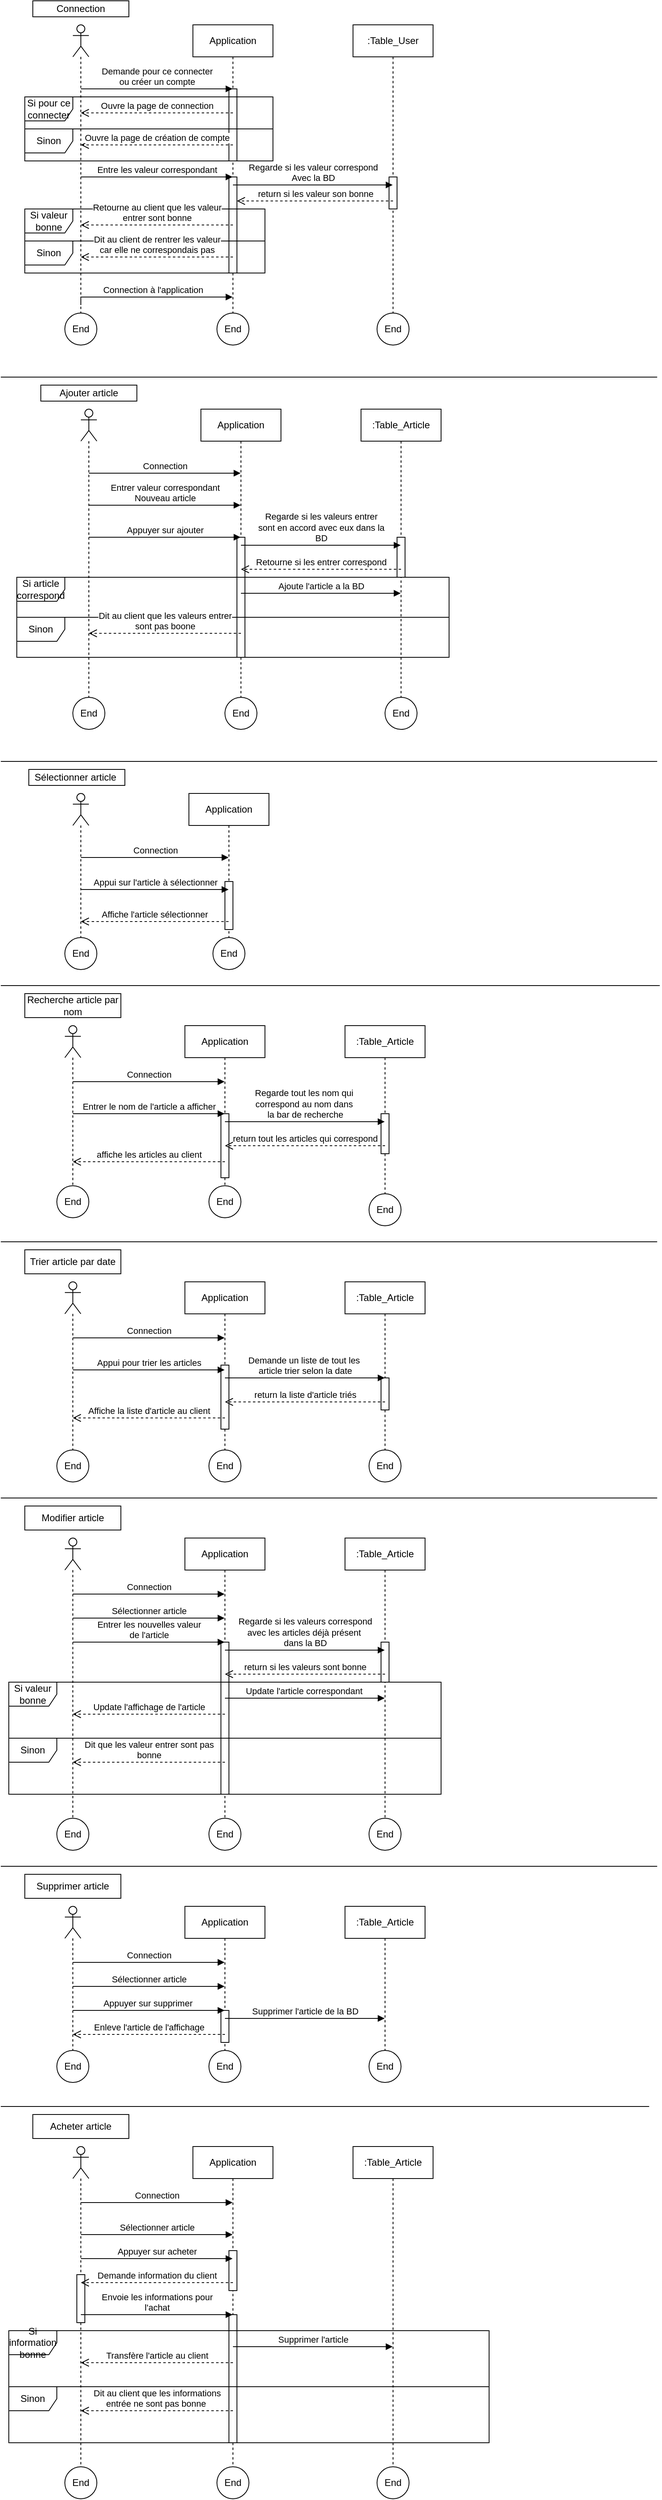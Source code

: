 <mxfile version="21.2.9" type="device">
  <diagram name="Page-1" id="XcJx_lT4fDkd7Cc91rXP">
    <mxGraphModel dx="1010" dy="485" grid="1" gridSize="10" guides="1" tooltips="1" connect="1" arrows="1" fold="1" page="1" pageScale="1" pageWidth="827" pageHeight="1169" math="0" shadow="0">
      <root>
        <mxCell id="0" />
        <mxCell id="1" parent="0" />
        <mxCell id="dhVAYogz4fCFv6d9xKXi-1" value="" style="shape=umlLifeline;perimeter=lifelinePerimeter;whiteSpace=wrap;html=1;container=1;dropTarget=0;collapsible=0;recursiveResize=0;outlineConnect=0;portConstraint=eastwest;newEdgeStyle={&quot;edgeStyle&quot;:&quot;elbowEdgeStyle&quot;,&quot;elbow&quot;:&quot;vertical&quot;,&quot;curved&quot;:0,&quot;rounded&quot;:0};participant=umlActor;" vertex="1" parent="1">
          <mxGeometry x="90" y="40" width="20" height="360" as="geometry" />
        </mxCell>
        <mxCell id="dhVAYogz4fCFv6d9xKXi-8" value="Connection" style="rounded=0;whiteSpace=wrap;html=1;" vertex="1" parent="1">
          <mxGeometry x="40" y="10" width="120" height="20" as="geometry" />
        </mxCell>
        <mxCell id="dhVAYogz4fCFv6d9xKXi-9" value="Application" style="shape=umlLifeline;perimeter=lifelinePerimeter;whiteSpace=wrap;html=1;container=1;dropTarget=0;collapsible=0;recursiveResize=0;outlineConnect=0;portConstraint=eastwest;newEdgeStyle={&quot;edgeStyle&quot;:&quot;elbowEdgeStyle&quot;,&quot;elbow&quot;:&quot;vertical&quot;,&quot;curved&quot;:0,&quot;rounded&quot;:0};" vertex="1" parent="1">
          <mxGeometry x="240" y="40" width="100" height="360" as="geometry" />
        </mxCell>
        <mxCell id="dhVAYogz4fCFv6d9xKXi-14" value="" style="html=1;points=[];perimeter=orthogonalPerimeter;outlineConnect=0;targetShapes=umlLifeline;portConstraint=eastwest;newEdgeStyle={&quot;edgeStyle&quot;:&quot;elbowEdgeStyle&quot;,&quot;elbow&quot;:&quot;vertical&quot;,&quot;curved&quot;:0,&quot;rounded&quot;:0};" vertex="1" parent="dhVAYogz4fCFv6d9xKXi-9">
          <mxGeometry x="45" y="80" width="10" height="90" as="geometry" />
        </mxCell>
        <mxCell id="dhVAYogz4fCFv6d9xKXi-19" value="" style="html=1;points=[];perimeter=orthogonalPerimeter;outlineConnect=0;targetShapes=umlLifeline;portConstraint=eastwest;newEdgeStyle={&quot;edgeStyle&quot;:&quot;elbowEdgeStyle&quot;,&quot;elbow&quot;:&quot;vertical&quot;,&quot;curved&quot;:0,&quot;rounded&quot;:0};" vertex="1" parent="dhVAYogz4fCFv6d9xKXi-9">
          <mxGeometry x="45" y="190" width="10" height="120" as="geometry" />
        </mxCell>
        <mxCell id="dhVAYogz4fCFv6d9xKXi-10" value=":Table_User" style="shape=umlLifeline;perimeter=lifelinePerimeter;whiteSpace=wrap;html=1;container=1;dropTarget=0;collapsible=0;recursiveResize=0;outlineConnect=0;portConstraint=eastwest;newEdgeStyle={&quot;edgeStyle&quot;:&quot;elbowEdgeStyle&quot;,&quot;elbow&quot;:&quot;vertical&quot;,&quot;curved&quot;:0,&quot;rounded&quot;:0};" vertex="1" parent="1">
          <mxGeometry x="440" y="40" width="100" height="360" as="geometry" />
        </mxCell>
        <mxCell id="dhVAYogz4fCFv6d9xKXi-199" value="" style="html=1;points=[];perimeter=orthogonalPerimeter;outlineConnect=0;targetShapes=umlLifeline;portConstraint=eastwest;newEdgeStyle={&quot;edgeStyle&quot;:&quot;elbowEdgeStyle&quot;,&quot;elbow&quot;:&quot;vertical&quot;,&quot;curved&quot;:0,&quot;rounded&quot;:0};" vertex="1" parent="dhVAYogz4fCFv6d9xKXi-10">
          <mxGeometry x="45" y="190" width="10" height="40" as="geometry" />
        </mxCell>
        <mxCell id="dhVAYogz4fCFv6d9xKXi-11" value="Demande pour ce connecter&lt;br&gt;ou créer un compte" style="html=1;verticalAlign=bottom;endArrow=block;edgeStyle=elbowEdgeStyle;elbow=vertical;curved=0;rounded=0;" edge="1" parent="1" target="dhVAYogz4fCFv6d9xKXi-9">
          <mxGeometry width="80" relative="1" as="geometry">
            <mxPoint x="100" y="120" as="sourcePoint" />
            <mxPoint x="180" y="120" as="targetPoint" />
          </mxGeometry>
        </mxCell>
        <mxCell id="dhVAYogz4fCFv6d9xKXi-12" value="Si pour ce connecter" style="shape=umlFrame;whiteSpace=wrap;html=1;pointerEvents=0;" vertex="1" parent="1">
          <mxGeometry x="30" y="130" width="310" height="40" as="geometry" />
        </mxCell>
        <mxCell id="dhVAYogz4fCFv6d9xKXi-13" value="Sinon" style="shape=umlFrame;whiteSpace=wrap;html=1;pointerEvents=0;" vertex="1" parent="1">
          <mxGeometry x="30" y="170" width="310" height="40" as="geometry" />
        </mxCell>
        <mxCell id="dhVAYogz4fCFv6d9xKXi-15" value="Ouvre la page de connection" style="html=1;verticalAlign=bottom;endArrow=open;dashed=1;endSize=8;edgeStyle=elbowEdgeStyle;elbow=vertical;curved=0;rounded=0;" edge="1" parent="1" target="dhVAYogz4fCFv6d9xKXi-1">
          <mxGeometry relative="1" as="geometry">
            <mxPoint x="290" y="150" as="sourcePoint" />
            <mxPoint x="210" y="150" as="targetPoint" />
          </mxGeometry>
        </mxCell>
        <mxCell id="dhVAYogz4fCFv6d9xKXi-16" value="Ouvre la page de création de compte" style="html=1;verticalAlign=bottom;endArrow=open;dashed=1;endSize=8;edgeStyle=elbowEdgeStyle;elbow=vertical;curved=0;rounded=0;" edge="1" parent="1" target="dhVAYogz4fCFv6d9xKXi-1">
          <mxGeometry relative="1" as="geometry">
            <mxPoint x="290" y="190" as="sourcePoint" />
            <mxPoint x="210" y="190" as="targetPoint" />
          </mxGeometry>
        </mxCell>
        <mxCell id="dhVAYogz4fCFv6d9xKXi-17" value="Entre les valeur correspondant" style="html=1;verticalAlign=bottom;endArrow=block;edgeStyle=elbowEdgeStyle;elbow=vertical;curved=0;rounded=0;" edge="1" parent="1" target="dhVAYogz4fCFv6d9xKXi-9">
          <mxGeometry width="80" relative="1" as="geometry">
            <mxPoint x="100" y="230" as="sourcePoint" />
            <mxPoint x="180" y="230" as="targetPoint" />
          </mxGeometry>
        </mxCell>
        <mxCell id="dhVAYogz4fCFv6d9xKXi-20" value="Regarde si les valeur correspond&lt;br&gt;Avec la BD" style="html=1;verticalAlign=bottom;endArrow=block;edgeStyle=elbowEdgeStyle;elbow=vertical;curved=0;rounded=0;" edge="1" parent="1" target="dhVAYogz4fCFv6d9xKXi-10">
          <mxGeometry width="80" relative="1" as="geometry">
            <mxPoint x="290" y="240" as="sourcePoint" />
            <mxPoint x="370" y="240" as="targetPoint" />
          </mxGeometry>
        </mxCell>
        <mxCell id="dhVAYogz4fCFv6d9xKXi-21" value="return si les valeur son bonne" style="html=1;verticalAlign=bottom;endArrow=open;dashed=1;endSize=8;edgeStyle=elbowEdgeStyle;elbow=vertical;curved=0;rounded=0;" edge="1" parent="1" target="dhVAYogz4fCFv6d9xKXi-19">
          <mxGeometry relative="1" as="geometry">
            <mxPoint x="490" y="260" as="sourcePoint" />
            <mxPoint x="410" y="260" as="targetPoint" />
          </mxGeometry>
        </mxCell>
        <mxCell id="dhVAYogz4fCFv6d9xKXi-22" value="Si valeur bonne" style="shape=umlFrame;whiteSpace=wrap;html=1;pointerEvents=0;" vertex="1" parent="1">
          <mxGeometry x="30" y="270" width="300" height="40" as="geometry" />
        </mxCell>
        <mxCell id="dhVAYogz4fCFv6d9xKXi-23" value="Sinon" style="shape=umlFrame;whiteSpace=wrap;html=1;pointerEvents=0;" vertex="1" parent="1">
          <mxGeometry x="30" y="310" width="300" height="40" as="geometry" />
        </mxCell>
        <mxCell id="dhVAYogz4fCFv6d9xKXi-24" value="Retourne au client que les valeur&lt;br&gt;entrer sont bonne" style="html=1;verticalAlign=bottom;endArrow=open;dashed=1;endSize=8;edgeStyle=elbowEdgeStyle;elbow=vertical;curved=0;rounded=0;" edge="1" parent="1" target="dhVAYogz4fCFv6d9xKXi-1">
          <mxGeometry relative="1" as="geometry">
            <mxPoint x="290" y="290" as="sourcePoint" />
            <mxPoint x="210" y="290" as="targetPoint" />
          </mxGeometry>
        </mxCell>
        <mxCell id="dhVAYogz4fCFv6d9xKXi-25" value="Dit au client de rentrer les valeur&lt;br&gt;car elle ne correspondais pas" style="html=1;verticalAlign=bottom;endArrow=open;dashed=1;endSize=8;edgeStyle=elbowEdgeStyle;elbow=vertical;curved=0;rounded=0;" edge="1" parent="1" target="dhVAYogz4fCFv6d9xKXi-1">
          <mxGeometry relative="1" as="geometry">
            <mxPoint x="290" y="330" as="sourcePoint" />
            <mxPoint x="210" y="330" as="targetPoint" />
          </mxGeometry>
        </mxCell>
        <mxCell id="dhVAYogz4fCFv6d9xKXi-26" value="Connection à l&#39;application" style="html=1;verticalAlign=bottom;endArrow=block;edgeStyle=elbowEdgeStyle;elbow=vertical;curved=0;rounded=0;" edge="1" parent="1" target="dhVAYogz4fCFv6d9xKXi-9">
          <mxGeometry width="80" relative="1" as="geometry">
            <mxPoint x="100" y="390" as="sourcePoint" />
            <mxPoint x="180" y="390" as="targetPoint" />
            <Array as="points">
              <mxPoint x="160" y="380" />
            </Array>
          </mxGeometry>
        </mxCell>
        <mxCell id="dhVAYogz4fCFv6d9xKXi-27" value="End" style="ellipse;whiteSpace=wrap;html=1;aspect=fixed;" vertex="1" parent="1">
          <mxGeometry x="80" y="400" width="40" height="40" as="geometry" />
        </mxCell>
        <mxCell id="dhVAYogz4fCFv6d9xKXi-28" value="End" style="ellipse;whiteSpace=wrap;html=1;aspect=fixed;" vertex="1" parent="1">
          <mxGeometry x="270" y="400" width="40" height="40" as="geometry" />
        </mxCell>
        <mxCell id="dhVAYogz4fCFv6d9xKXi-29" value="End" style="ellipse;whiteSpace=wrap;html=1;aspect=fixed;" vertex="1" parent="1">
          <mxGeometry x="470" y="400" width="40" height="40" as="geometry" />
        </mxCell>
        <mxCell id="dhVAYogz4fCFv6d9xKXi-30" value="" style="endArrow=none;html=1;rounded=0;" edge="1" parent="1">
          <mxGeometry width="50" height="50" relative="1" as="geometry">
            <mxPoint y="480" as="sourcePoint" />
            <mxPoint x="820" y="480" as="targetPoint" />
          </mxGeometry>
        </mxCell>
        <mxCell id="dhVAYogz4fCFv6d9xKXi-53" value="" style="shape=umlLifeline;perimeter=lifelinePerimeter;whiteSpace=wrap;html=1;container=1;dropTarget=0;collapsible=0;recursiveResize=0;outlineConnect=0;portConstraint=eastwest;newEdgeStyle={&quot;edgeStyle&quot;:&quot;elbowEdgeStyle&quot;,&quot;elbow&quot;:&quot;vertical&quot;,&quot;curved&quot;:0,&quot;rounded&quot;:0};participant=umlActor;" vertex="1" parent="1">
          <mxGeometry x="100" y="520" width="20" height="360" as="geometry" />
        </mxCell>
        <mxCell id="dhVAYogz4fCFv6d9xKXi-54" value="Ajouter article" style="rounded=0;whiteSpace=wrap;html=1;" vertex="1" parent="1">
          <mxGeometry x="50" y="490" width="120" height="20" as="geometry" />
        </mxCell>
        <mxCell id="dhVAYogz4fCFv6d9xKXi-55" value="Application" style="shape=umlLifeline;perimeter=lifelinePerimeter;whiteSpace=wrap;html=1;container=1;dropTarget=0;collapsible=0;recursiveResize=0;outlineConnect=0;portConstraint=eastwest;newEdgeStyle={&quot;edgeStyle&quot;:&quot;elbowEdgeStyle&quot;,&quot;elbow&quot;:&quot;vertical&quot;,&quot;curved&quot;:0,&quot;rounded&quot;:0};" vertex="1" parent="1">
          <mxGeometry x="250" y="520" width="100" height="360" as="geometry" />
        </mxCell>
        <mxCell id="dhVAYogz4fCFv6d9xKXi-79" value="" style="html=1;points=[];perimeter=orthogonalPerimeter;outlineConnect=0;targetShapes=umlLifeline;portConstraint=eastwest;newEdgeStyle={&quot;edgeStyle&quot;:&quot;elbowEdgeStyle&quot;,&quot;elbow&quot;:&quot;vertical&quot;,&quot;curved&quot;:0,&quot;rounded&quot;:0};" vertex="1" parent="dhVAYogz4fCFv6d9xKXi-55">
          <mxGeometry x="45" y="160" width="10" height="150" as="geometry" />
        </mxCell>
        <mxCell id="dhVAYogz4fCFv6d9xKXi-58" value=":Table_Article" style="shape=umlLifeline;perimeter=lifelinePerimeter;whiteSpace=wrap;html=1;container=1;dropTarget=0;collapsible=0;recursiveResize=0;outlineConnect=0;portConstraint=eastwest;newEdgeStyle={&quot;edgeStyle&quot;:&quot;elbowEdgeStyle&quot;,&quot;elbow&quot;:&quot;vertical&quot;,&quot;curved&quot;:0,&quot;rounded&quot;:0};" vertex="1" parent="1">
          <mxGeometry x="450" y="520" width="100" height="360" as="geometry" />
        </mxCell>
        <mxCell id="dhVAYogz4fCFv6d9xKXi-198" value="" style="html=1;points=[];perimeter=orthogonalPerimeter;outlineConnect=0;targetShapes=umlLifeline;portConstraint=eastwest;newEdgeStyle={&quot;edgeStyle&quot;:&quot;elbowEdgeStyle&quot;,&quot;elbow&quot;:&quot;vertical&quot;,&quot;curved&quot;:0,&quot;rounded&quot;:0};" vertex="1" parent="dhVAYogz4fCFv6d9xKXi-58">
          <mxGeometry x="45" y="160" width="10" height="50" as="geometry" />
        </mxCell>
        <mxCell id="dhVAYogz4fCFv6d9xKXi-72" value="End" style="ellipse;whiteSpace=wrap;html=1;aspect=fixed;" vertex="1" parent="1">
          <mxGeometry x="90" y="880" width="40" height="40" as="geometry" />
        </mxCell>
        <mxCell id="dhVAYogz4fCFv6d9xKXi-73" value="End" style="ellipse;whiteSpace=wrap;html=1;aspect=fixed;" vertex="1" parent="1">
          <mxGeometry x="280" y="880" width="40" height="40" as="geometry" />
        </mxCell>
        <mxCell id="dhVAYogz4fCFv6d9xKXi-74" value="End" style="ellipse;whiteSpace=wrap;html=1;aspect=fixed;" vertex="1" parent="1">
          <mxGeometry x="480" y="880" width="40" height="40" as="geometry" />
        </mxCell>
        <mxCell id="dhVAYogz4fCFv6d9xKXi-76" value="Connection" style="html=1;verticalAlign=bottom;endArrow=block;edgeStyle=elbowEdgeStyle;elbow=vertical;curved=0;rounded=0;" edge="1" parent="1" target="dhVAYogz4fCFv6d9xKXi-55">
          <mxGeometry width="80" relative="1" as="geometry">
            <mxPoint x="110" y="600" as="sourcePoint" />
            <mxPoint x="190" y="600" as="targetPoint" />
          </mxGeometry>
        </mxCell>
        <mxCell id="dhVAYogz4fCFv6d9xKXi-77" value="Entrer valeur correspondant&lt;br&gt;Nouveau article" style="html=1;verticalAlign=bottom;endArrow=block;edgeStyle=elbowEdgeStyle;elbow=vertical;curved=0;rounded=0;" edge="1" parent="1" target="dhVAYogz4fCFv6d9xKXi-55">
          <mxGeometry width="80" relative="1" as="geometry">
            <mxPoint x="110" y="640" as="sourcePoint" />
            <mxPoint x="190" y="640" as="targetPoint" />
          </mxGeometry>
        </mxCell>
        <mxCell id="dhVAYogz4fCFv6d9xKXi-78" value="Appuyer sur ajouter" style="html=1;verticalAlign=bottom;endArrow=block;edgeStyle=elbowEdgeStyle;elbow=vertical;curved=0;rounded=0;" edge="1" parent="1" target="dhVAYogz4fCFv6d9xKXi-55">
          <mxGeometry width="80" relative="1" as="geometry">
            <mxPoint x="110" y="680" as="sourcePoint" />
            <mxPoint x="190" y="680" as="targetPoint" />
          </mxGeometry>
        </mxCell>
        <mxCell id="dhVAYogz4fCFv6d9xKXi-80" value="Regarde si les valeurs entrer&lt;br&gt;sont en accord avec eux dans la&lt;br&gt;BD" style="html=1;verticalAlign=bottom;endArrow=block;edgeStyle=elbowEdgeStyle;elbow=vertical;curved=0;rounded=0;" edge="1" parent="1" target="dhVAYogz4fCFv6d9xKXi-58">
          <mxGeometry width="80" relative="1" as="geometry">
            <mxPoint x="300" y="690" as="sourcePoint" />
            <mxPoint x="380" y="690" as="targetPoint" />
          </mxGeometry>
        </mxCell>
        <mxCell id="dhVAYogz4fCFv6d9xKXi-82" value="Retourne si les entrer correspond" style="html=1;verticalAlign=bottom;endArrow=open;dashed=1;endSize=8;edgeStyle=elbowEdgeStyle;elbow=vertical;curved=0;rounded=0;" edge="1" parent="1" target="dhVAYogz4fCFv6d9xKXi-55">
          <mxGeometry relative="1" as="geometry">
            <mxPoint x="500" y="720" as="sourcePoint" />
            <mxPoint x="420" y="720" as="targetPoint" />
          </mxGeometry>
        </mxCell>
        <mxCell id="dhVAYogz4fCFv6d9xKXi-83" value="Si article correspond" style="shape=umlFrame;whiteSpace=wrap;html=1;pointerEvents=0;" vertex="1" parent="1">
          <mxGeometry x="20" y="730" width="540" height="50" as="geometry" />
        </mxCell>
        <mxCell id="dhVAYogz4fCFv6d9xKXi-84" value="Sinon" style="shape=umlFrame;whiteSpace=wrap;html=1;pointerEvents=0;" vertex="1" parent="1">
          <mxGeometry x="20" y="780" width="540" height="50" as="geometry" />
        </mxCell>
        <mxCell id="dhVAYogz4fCFv6d9xKXi-85" value="Ajoute l&#39;article a la BD" style="html=1;verticalAlign=bottom;endArrow=block;edgeStyle=elbowEdgeStyle;elbow=vertical;curved=0;rounded=0;" edge="1" parent="1" target="dhVAYogz4fCFv6d9xKXi-58">
          <mxGeometry width="80" relative="1" as="geometry">
            <mxPoint x="300" y="750" as="sourcePoint" />
            <mxPoint x="380" y="750" as="targetPoint" />
          </mxGeometry>
        </mxCell>
        <mxCell id="dhVAYogz4fCFv6d9xKXi-88" value="Dit au client que les valeurs entrer&lt;br&gt;sont pas boone" style="html=1;verticalAlign=bottom;endArrow=open;dashed=1;endSize=8;edgeStyle=elbowEdgeStyle;elbow=vertical;curved=0;rounded=0;" edge="1" parent="1" target="dhVAYogz4fCFv6d9xKXi-53">
          <mxGeometry relative="1" as="geometry">
            <mxPoint x="300" y="800" as="sourcePoint" />
            <mxPoint x="220" y="800" as="targetPoint" />
          </mxGeometry>
        </mxCell>
        <mxCell id="dhVAYogz4fCFv6d9xKXi-89" value="" style="endArrow=none;html=1;rounded=0;" edge="1" parent="1">
          <mxGeometry width="50" height="50" relative="1" as="geometry">
            <mxPoint y="960" as="sourcePoint" />
            <mxPoint x="820" y="960" as="targetPoint" />
          </mxGeometry>
        </mxCell>
        <mxCell id="dhVAYogz4fCFv6d9xKXi-90" value="" style="shape=umlLifeline;perimeter=lifelinePerimeter;whiteSpace=wrap;html=1;container=1;dropTarget=0;collapsible=0;recursiveResize=0;outlineConnect=0;portConstraint=eastwest;newEdgeStyle={&quot;edgeStyle&quot;:&quot;elbowEdgeStyle&quot;,&quot;elbow&quot;:&quot;vertical&quot;,&quot;curved&quot;:0,&quot;rounded&quot;:0};participant=umlActor;" vertex="1" parent="1">
          <mxGeometry x="90" y="1000" width="20" height="190" as="geometry" />
        </mxCell>
        <mxCell id="dhVAYogz4fCFv6d9xKXi-91" value="Sélectionner article&amp;nbsp;" style="rounded=0;whiteSpace=wrap;html=1;" vertex="1" parent="1">
          <mxGeometry x="35" y="970" width="120" height="20" as="geometry" />
        </mxCell>
        <mxCell id="dhVAYogz4fCFv6d9xKXi-92" value="Application" style="shape=umlLifeline;perimeter=lifelinePerimeter;whiteSpace=wrap;html=1;container=1;dropTarget=0;collapsible=0;recursiveResize=0;outlineConnect=0;portConstraint=eastwest;newEdgeStyle={&quot;edgeStyle&quot;:&quot;elbowEdgeStyle&quot;,&quot;elbow&quot;:&quot;vertical&quot;,&quot;curved&quot;:0,&quot;rounded&quot;:0};" vertex="1" parent="1">
          <mxGeometry x="235" y="1000" width="100" height="200" as="geometry" />
        </mxCell>
        <mxCell id="dhVAYogz4fCFv6d9xKXi-200" value="" style="html=1;points=[];perimeter=orthogonalPerimeter;outlineConnect=0;targetShapes=umlLifeline;portConstraint=eastwest;newEdgeStyle={&quot;edgeStyle&quot;:&quot;elbowEdgeStyle&quot;,&quot;elbow&quot;:&quot;vertical&quot;,&quot;curved&quot;:0,&quot;rounded&quot;:0};" vertex="1" parent="dhVAYogz4fCFv6d9xKXi-92">
          <mxGeometry x="45" y="110" width="10" height="60" as="geometry" />
        </mxCell>
        <mxCell id="dhVAYogz4fCFv6d9xKXi-95" value="End" style="ellipse;whiteSpace=wrap;html=1;aspect=fixed;" vertex="1" parent="1">
          <mxGeometry x="80" y="1180" width="40" height="40" as="geometry" />
        </mxCell>
        <mxCell id="dhVAYogz4fCFv6d9xKXi-96" value="End" style="ellipse;whiteSpace=wrap;html=1;aspect=fixed;" vertex="1" parent="1">
          <mxGeometry x="265" y="1180" width="40" height="40" as="geometry" />
        </mxCell>
        <mxCell id="dhVAYogz4fCFv6d9xKXi-108" value="Connection" style="html=1;verticalAlign=bottom;endArrow=block;edgeStyle=elbowEdgeStyle;elbow=vertical;curved=0;rounded=0;" edge="1" parent="1" target="dhVAYogz4fCFv6d9xKXi-92">
          <mxGeometry width="80" relative="1" as="geometry">
            <mxPoint x="100" y="1080" as="sourcePoint" />
            <mxPoint x="180" y="1080" as="targetPoint" />
          </mxGeometry>
        </mxCell>
        <mxCell id="dhVAYogz4fCFv6d9xKXi-109" value="Appui sur l&#39;article à sélectionner" style="html=1;verticalAlign=bottom;endArrow=block;edgeStyle=elbowEdgeStyle;elbow=vertical;curved=0;rounded=0;" edge="1" parent="1" target="dhVAYogz4fCFv6d9xKXi-92">
          <mxGeometry width="80" relative="1" as="geometry">
            <mxPoint x="100" y="1120" as="sourcePoint" />
            <mxPoint x="180" y="1120" as="targetPoint" />
          </mxGeometry>
        </mxCell>
        <mxCell id="dhVAYogz4fCFv6d9xKXi-110" value="Affiche l&#39;article sélectionner" style="html=1;verticalAlign=bottom;endArrow=open;dashed=1;endSize=8;edgeStyle=elbowEdgeStyle;elbow=vertical;curved=0;rounded=0;" edge="1" parent="1" source="dhVAYogz4fCFv6d9xKXi-92" target="dhVAYogz4fCFv6d9xKXi-90">
          <mxGeometry relative="1" as="geometry">
            <mxPoint x="280" y="1160" as="sourcePoint" />
            <mxPoint x="200" y="1160" as="targetPoint" />
            <Array as="points">
              <mxPoint x="200" y="1160" />
            </Array>
          </mxGeometry>
        </mxCell>
        <mxCell id="dhVAYogz4fCFv6d9xKXi-111" value="" style="endArrow=none;html=1;rounded=0;" edge="1" parent="1">
          <mxGeometry width="50" height="50" relative="1" as="geometry">
            <mxPoint y="1240" as="sourcePoint" />
            <mxPoint x="823.2" y="1240" as="targetPoint" />
          </mxGeometry>
        </mxCell>
        <mxCell id="dhVAYogz4fCFv6d9xKXi-129" value="" style="shape=umlLifeline;perimeter=lifelinePerimeter;whiteSpace=wrap;html=1;container=1;dropTarget=0;collapsible=0;recursiveResize=0;outlineConnect=0;portConstraint=eastwest;newEdgeStyle={&quot;edgeStyle&quot;:&quot;elbowEdgeStyle&quot;,&quot;elbow&quot;:&quot;vertical&quot;,&quot;curved&quot;:0,&quot;rounded&quot;:0};participant=umlActor;" vertex="1" parent="1">
          <mxGeometry x="80" y="1290" width="20" height="200" as="geometry" />
        </mxCell>
        <mxCell id="dhVAYogz4fCFv6d9xKXi-130" value="Recherche article par nom" style="rounded=0;whiteSpace=wrap;html=1;" vertex="1" parent="1">
          <mxGeometry x="30" y="1250" width="120" height="30" as="geometry" />
        </mxCell>
        <mxCell id="dhVAYogz4fCFv6d9xKXi-131" value="Application" style="shape=umlLifeline;perimeter=lifelinePerimeter;whiteSpace=wrap;html=1;container=1;dropTarget=0;collapsible=0;recursiveResize=0;outlineConnect=0;portConstraint=eastwest;newEdgeStyle={&quot;edgeStyle&quot;:&quot;elbowEdgeStyle&quot;,&quot;elbow&quot;:&quot;vertical&quot;,&quot;curved&quot;:0,&quot;rounded&quot;:0};" vertex="1" parent="1">
          <mxGeometry x="230" y="1290" width="100" height="210" as="geometry" />
        </mxCell>
        <mxCell id="dhVAYogz4fCFv6d9xKXi-148" value="" style="html=1;points=[];perimeter=orthogonalPerimeter;outlineConnect=0;targetShapes=umlLifeline;portConstraint=eastwest;newEdgeStyle={&quot;edgeStyle&quot;:&quot;elbowEdgeStyle&quot;,&quot;elbow&quot;:&quot;vertical&quot;,&quot;curved&quot;:0,&quot;rounded&quot;:0};" vertex="1" parent="dhVAYogz4fCFv6d9xKXi-131">
          <mxGeometry x="45" y="110" width="10" height="80" as="geometry" />
        </mxCell>
        <mxCell id="dhVAYogz4fCFv6d9xKXi-133" value=":Table_Article" style="shape=umlLifeline;perimeter=lifelinePerimeter;whiteSpace=wrap;html=1;container=1;dropTarget=0;collapsible=0;recursiveResize=0;outlineConnect=0;portConstraint=eastwest;newEdgeStyle={&quot;edgeStyle&quot;:&quot;elbowEdgeStyle&quot;,&quot;elbow&quot;:&quot;vertical&quot;,&quot;curved&quot;:0,&quot;rounded&quot;:0};" vertex="1" parent="1">
          <mxGeometry x="430" y="1290" width="100" height="210" as="geometry" />
        </mxCell>
        <mxCell id="dhVAYogz4fCFv6d9xKXi-197" value="" style="html=1;points=[];perimeter=orthogonalPerimeter;outlineConnect=0;targetShapes=umlLifeline;portConstraint=eastwest;newEdgeStyle={&quot;edgeStyle&quot;:&quot;elbowEdgeStyle&quot;,&quot;elbow&quot;:&quot;vertical&quot;,&quot;curved&quot;:0,&quot;rounded&quot;:0};" vertex="1" parent="dhVAYogz4fCFv6d9xKXi-133">
          <mxGeometry x="45" y="110" width="10" height="50" as="geometry" />
        </mxCell>
        <mxCell id="dhVAYogz4fCFv6d9xKXi-134" value="End" style="ellipse;whiteSpace=wrap;html=1;aspect=fixed;" vertex="1" parent="1">
          <mxGeometry x="70" y="1490" width="40" height="40" as="geometry" />
        </mxCell>
        <mxCell id="dhVAYogz4fCFv6d9xKXi-135" value="End" style="ellipse;whiteSpace=wrap;html=1;aspect=fixed;" vertex="1" parent="1">
          <mxGeometry x="260" y="1490" width="40" height="40" as="geometry" />
        </mxCell>
        <mxCell id="dhVAYogz4fCFv6d9xKXi-136" value="End" style="ellipse;whiteSpace=wrap;html=1;aspect=fixed;" vertex="1" parent="1">
          <mxGeometry x="460" y="1500" width="40" height="40" as="geometry" />
        </mxCell>
        <mxCell id="dhVAYogz4fCFv6d9xKXi-146" value="Connection" style="html=1;verticalAlign=bottom;endArrow=block;edgeStyle=elbowEdgeStyle;elbow=vertical;curved=0;rounded=0;" edge="1" parent="1" target="dhVAYogz4fCFv6d9xKXi-131">
          <mxGeometry width="80" relative="1" as="geometry">
            <mxPoint x="90" y="1360" as="sourcePoint" />
            <mxPoint x="170" y="1360" as="targetPoint" />
          </mxGeometry>
        </mxCell>
        <mxCell id="dhVAYogz4fCFv6d9xKXi-147" value="Entrer le nom de l&#39;article a afficher" style="html=1;verticalAlign=bottom;endArrow=block;edgeStyle=elbowEdgeStyle;elbow=vertical;curved=0;rounded=0;" edge="1" parent="1" target="dhVAYogz4fCFv6d9xKXi-131">
          <mxGeometry x="-0.001" width="80" relative="1" as="geometry">
            <mxPoint x="90" y="1400" as="sourcePoint" />
            <mxPoint x="170" y="1400" as="targetPoint" />
            <mxPoint as="offset" />
          </mxGeometry>
        </mxCell>
        <mxCell id="dhVAYogz4fCFv6d9xKXi-149" value="Regarde tout les nom qui&amp;nbsp;&lt;br&gt;correspond au nom dans&amp;nbsp;&lt;br&gt;la bar de recherche" style="html=1;verticalAlign=bottom;endArrow=block;edgeStyle=elbowEdgeStyle;elbow=vertical;curved=0;rounded=0;" edge="1" parent="1" target="dhVAYogz4fCFv6d9xKXi-133">
          <mxGeometry width="80" relative="1" as="geometry">
            <mxPoint x="280" y="1410" as="sourcePoint" />
            <mxPoint x="360" y="1410" as="targetPoint" />
          </mxGeometry>
        </mxCell>
        <mxCell id="dhVAYogz4fCFv6d9xKXi-150" value="return tout les articles qui correspond" style="html=1;verticalAlign=bottom;endArrow=open;dashed=1;endSize=8;edgeStyle=elbowEdgeStyle;elbow=vertical;curved=0;rounded=0;" edge="1" parent="1" target="dhVAYogz4fCFv6d9xKXi-131">
          <mxGeometry relative="1" as="geometry">
            <mxPoint x="480" y="1440" as="sourcePoint" />
            <mxPoint x="400" y="1440" as="targetPoint" />
          </mxGeometry>
        </mxCell>
        <mxCell id="dhVAYogz4fCFv6d9xKXi-151" value="affiche les articles au client" style="html=1;verticalAlign=bottom;endArrow=open;dashed=1;endSize=8;edgeStyle=elbowEdgeStyle;elbow=vertical;curved=0;rounded=0;" edge="1" parent="1" target="dhVAYogz4fCFv6d9xKXi-129">
          <mxGeometry relative="1" as="geometry">
            <mxPoint x="280" y="1460" as="sourcePoint" />
            <mxPoint x="200" y="1460" as="targetPoint" />
          </mxGeometry>
        </mxCell>
        <mxCell id="dhVAYogz4fCFv6d9xKXi-152" value="" style="endArrow=none;html=1;rounded=0;" edge="1" parent="1">
          <mxGeometry width="50" height="50" relative="1" as="geometry">
            <mxPoint y="1560" as="sourcePoint" />
            <mxPoint x="820" y="1560" as="targetPoint" />
          </mxGeometry>
        </mxCell>
        <mxCell id="dhVAYogz4fCFv6d9xKXi-153" value="" style="shape=umlLifeline;perimeter=lifelinePerimeter;whiteSpace=wrap;html=1;container=1;dropTarget=0;collapsible=0;recursiveResize=0;outlineConnect=0;portConstraint=eastwest;newEdgeStyle={&quot;edgeStyle&quot;:&quot;elbowEdgeStyle&quot;,&quot;elbow&quot;:&quot;vertical&quot;,&quot;curved&quot;:0,&quot;rounded&quot;:0};participant=umlActor;" vertex="1" parent="1">
          <mxGeometry x="80" y="1610" width="20" height="210" as="geometry" />
        </mxCell>
        <mxCell id="dhVAYogz4fCFv6d9xKXi-154" value="Trier article par date" style="rounded=0;whiteSpace=wrap;html=1;" vertex="1" parent="1">
          <mxGeometry x="30" y="1570" width="120" height="30" as="geometry" />
        </mxCell>
        <mxCell id="dhVAYogz4fCFv6d9xKXi-155" value="Application" style="shape=umlLifeline;perimeter=lifelinePerimeter;whiteSpace=wrap;html=1;container=1;dropTarget=0;collapsible=0;recursiveResize=0;outlineConnect=0;portConstraint=eastwest;newEdgeStyle={&quot;edgeStyle&quot;:&quot;elbowEdgeStyle&quot;,&quot;elbow&quot;:&quot;vertical&quot;,&quot;curved&quot;:0,&quot;rounded&quot;:0};" vertex="1" parent="1">
          <mxGeometry x="230" y="1610" width="100" height="210" as="geometry" />
        </mxCell>
        <mxCell id="dhVAYogz4fCFv6d9xKXi-169" value="" style="html=1;points=[];perimeter=orthogonalPerimeter;outlineConnect=0;targetShapes=umlLifeline;portConstraint=eastwest;newEdgeStyle={&quot;edgeStyle&quot;:&quot;elbowEdgeStyle&quot;,&quot;elbow&quot;:&quot;vertical&quot;,&quot;curved&quot;:0,&quot;rounded&quot;:0};" vertex="1" parent="dhVAYogz4fCFv6d9xKXi-155">
          <mxGeometry x="45" y="104" width="10" height="80" as="geometry" />
        </mxCell>
        <mxCell id="dhVAYogz4fCFv6d9xKXi-157" value=":Table_Article" style="shape=umlLifeline;perimeter=lifelinePerimeter;whiteSpace=wrap;html=1;container=1;dropTarget=0;collapsible=0;recursiveResize=0;outlineConnect=0;portConstraint=eastwest;newEdgeStyle={&quot;edgeStyle&quot;:&quot;elbowEdgeStyle&quot;,&quot;elbow&quot;:&quot;vertical&quot;,&quot;curved&quot;:0,&quot;rounded&quot;:0};" vertex="1" parent="1">
          <mxGeometry x="430" y="1610" width="100" height="210" as="geometry" />
        </mxCell>
        <mxCell id="dhVAYogz4fCFv6d9xKXi-196" value="" style="html=1;points=[];perimeter=orthogonalPerimeter;outlineConnect=0;targetShapes=umlLifeline;portConstraint=eastwest;newEdgeStyle={&quot;edgeStyle&quot;:&quot;elbowEdgeStyle&quot;,&quot;elbow&quot;:&quot;vertical&quot;,&quot;curved&quot;:0,&quot;rounded&quot;:0};" vertex="1" parent="dhVAYogz4fCFv6d9xKXi-157">
          <mxGeometry x="45" y="120" width="10" height="40" as="geometry" />
        </mxCell>
        <mxCell id="dhVAYogz4fCFv6d9xKXi-158" value="End" style="ellipse;whiteSpace=wrap;html=1;aspect=fixed;" vertex="1" parent="1">
          <mxGeometry x="70" y="1820" width="40" height="40" as="geometry" />
        </mxCell>
        <mxCell id="dhVAYogz4fCFv6d9xKXi-159" value="End" style="ellipse;whiteSpace=wrap;html=1;aspect=fixed;" vertex="1" parent="1">
          <mxGeometry x="260" y="1820" width="40" height="40" as="geometry" />
        </mxCell>
        <mxCell id="dhVAYogz4fCFv6d9xKXi-160" value="End" style="ellipse;whiteSpace=wrap;html=1;aspect=fixed;" vertex="1" parent="1">
          <mxGeometry x="460" y="1820" width="40" height="40" as="geometry" />
        </mxCell>
        <mxCell id="dhVAYogz4fCFv6d9xKXi-167" value="Connection" style="html=1;verticalAlign=bottom;endArrow=block;edgeStyle=elbowEdgeStyle;elbow=vertical;curved=0;rounded=0;" edge="1" parent="1" target="dhVAYogz4fCFv6d9xKXi-155">
          <mxGeometry width="80" relative="1" as="geometry">
            <mxPoint x="90" y="1680" as="sourcePoint" />
            <mxPoint x="170" y="1680" as="targetPoint" />
          </mxGeometry>
        </mxCell>
        <mxCell id="dhVAYogz4fCFv6d9xKXi-168" value="Appui pour trier les articles" style="html=1;verticalAlign=bottom;endArrow=block;edgeStyle=elbowEdgeStyle;elbow=vertical;curved=0;rounded=0;" edge="1" parent="1" target="dhVAYogz4fCFv6d9xKXi-155">
          <mxGeometry width="80" relative="1" as="geometry">
            <mxPoint x="90" y="1720" as="sourcePoint" />
            <mxPoint x="170" y="1720" as="targetPoint" />
          </mxGeometry>
        </mxCell>
        <mxCell id="dhVAYogz4fCFv6d9xKXi-170" value="Demande un liste de tout les&amp;nbsp;&lt;br&gt;article trier selon la date" style="html=1;verticalAlign=bottom;endArrow=block;edgeStyle=elbowEdgeStyle;elbow=vertical;curved=0;rounded=0;" edge="1" parent="1" target="dhVAYogz4fCFv6d9xKXi-157">
          <mxGeometry width="80" relative="1" as="geometry">
            <mxPoint x="280" y="1730" as="sourcePoint" />
            <mxPoint x="360" y="1730" as="targetPoint" />
          </mxGeometry>
        </mxCell>
        <mxCell id="dhVAYogz4fCFv6d9xKXi-171" value="return la liste d&#39;article triés" style="html=1;verticalAlign=bottom;endArrow=open;dashed=1;endSize=8;edgeStyle=elbowEdgeStyle;elbow=vertical;curved=0;rounded=0;" edge="1" parent="1" target="dhVAYogz4fCFv6d9xKXi-155">
          <mxGeometry relative="1" as="geometry">
            <mxPoint x="480" y="1760" as="sourcePoint" />
            <mxPoint x="400" y="1760" as="targetPoint" />
          </mxGeometry>
        </mxCell>
        <mxCell id="dhVAYogz4fCFv6d9xKXi-172" value="Affiche la liste d&#39;article au client" style="html=1;verticalAlign=bottom;endArrow=open;dashed=1;endSize=8;edgeStyle=elbowEdgeStyle;elbow=vertical;curved=0;rounded=0;" edge="1" parent="1" target="dhVAYogz4fCFv6d9xKXi-153">
          <mxGeometry relative="1" as="geometry">
            <mxPoint x="280" y="1780" as="sourcePoint" />
            <mxPoint x="200" y="1780" as="targetPoint" />
          </mxGeometry>
        </mxCell>
        <mxCell id="dhVAYogz4fCFv6d9xKXi-173" value="" style="endArrow=none;html=1;rounded=0;" edge="1" parent="1">
          <mxGeometry width="50" height="50" relative="1" as="geometry">
            <mxPoint y="1880" as="sourcePoint" />
            <mxPoint x="820" y="1880" as="targetPoint" />
          </mxGeometry>
        </mxCell>
        <mxCell id="dhVAYogz4fCFv6d9xKXi-175" value="" style="shape=umlLifeline;perimeter=lifelinePerimeter;whiteSpace=wrap;html=1;container=1;dropTarget=0;collapsible=0;recursiveResize=0;outlineConnect=0;portConstraint=eastwest;newEdgeStyle={&quot;edgeStyle&quot;:&quot;elbowEdgeStyle&quot;,&quot;elbow&quot;:&quot;vertical&quot;,&quot;curved&quot;:0,&quot;rounded&quot;:0};participant=umlActor;" vertex="1" parent="1">
          <mxGeometry x="80" y="1930" width="20" height="350" as="geometry" />
        </mxCell>
        <mxCell id="dhVAYogz4fCFv6d9xKXi-176" value="Modifier article" style="rounded=0;whiteSpace=wrap;html=1;" vertex="1" parent="1">
          <mxGeometry x="30" y="1890" width="120" height="30" as="geometry" />
        </mxCell>
        <mxCell id="dhVAYogz4fCFv6d9xKXi-177" value="Application" style="shape=umlLifeline;perimeter=lifelinePerimeter;whiteSpace=wrap;html=1;container=1;dropTarget=0;collapsible=0;recursiveResize=0;outlineConnect=0;portConstraint=eastwest;newEdgeStyle={&quot;edgeStyle&quot;:&quot;elbowEdgeStyle&quot;,&quot;elbow&quot;:&quot;vertical&quot;,&quot;curved&quot;:0,&quot;rounded&quot;:0};" vertex="1" parent="1">
          <mxGeometry x="230" y="1930" width="100" height="350" as="geometry" />
        </mxCell>
        <mxCell id="dhVAYogz4fCFv6d9xKXi-193" value="" style="html=1;points=[];perimeter=orthogonalPerimeter;outlineConnect=0;targetShapes=umlLifeline;portConstraint=eastwest;newEdgeStyle={&quot;edgeStyle&quot;:&quot;elbowEdgeStyle&quot;,&quot;elbow&quot;:&quot;vertical&quot;,&quot;curved&quot;:0,&quot;rounded&quot;:0};" vertex="1" parent="dhVAYogz4fCFv6d9xKXi-177">
          <mxGeometry x="45" y="130" width="10" height="190" as="geometry" />
        </mxCell>
        <mxCell id="dhVAYogz4fCFv6d9xKXi-179" value=":Table_Article" style="shape=umlLifeline;perimeter=lifelinePerimeter;whiteSpace=wrap;html=1;container=1;dropTarget=0;collapsible=0;recursiveResize=0;outlineConnect=0;portConstraint=eastwest;newEdgeStyle={&quot;edgeStyle&quot;:&quot;elbowEdgeStyle&quot;,&quot;elbow&quot;:&quot;vertical&quot;,&quot;curved&quot;:0,&quot;rounded&quot;:0};" vertex="1" parent="1">
          <mxGeometry x="430" y="1930" width="100" height="350" as="geometry" />
        </mxCell>
        <mxCell id="dhVAYogz4fCFv6d9xKXi-201" value="" style="html=1;points=[];perimeter=orthogonalPerimeter;outlineConnect=0;targetShapes=umlLifeline;portConstraint=eastwest;newEdgeStyle={&quot;edgeStyle&quot;:&quot;elbowEdgeStyle&quot;,&quot;elbow&quot;:&quot;vertical&quot;,&quot;curved&quot;:0,&quot;rounded&quot;:0};" vertex="1" parent="dhVAYogz4fCFv6d9xKXi-179">
          <mxGeometry x="45" y="130" width="10" height="50" as="geometry" />
        </mxCell>
        <mxCell id="dhVAYogz4fCFv6d9xKXi-180" value="End" style="ellipse;whiteSpace=wrap;html=1;aspect=fixed;" vertex="1" parent="1">
          <mxGeometry x="70" y="2280" width="40" height="40" as="geometry" />
        </mxCell>
        <mxCell id="dhVAYogz4fCFv6d9xKXi-181" value="End" style="ellipse;whiteSpace=wrap;html=1;aspect=fixed;" vertex="1" parent="1">
          <mxGeometry x="260" y="2280" width="40" height="40" as="geometry" />
        </mxCell>
        <mxCell id="dhVAYogz4fCFv6d9xKXi-182" value="End" style="ellipse;whiteSpace=wrap;html=1;aspect=fixed;" vertex="1" parent="1">
          <mxGeometry x="460" y="2280" width="40" height="40" as="geometry" />
        </mxCell>
        <mxCell id="dhVAYogz4fCFv6d9xKXi-189" value="Connection" style="html=1;verticalAlign=bottom;endArrow=block;edgeStyle=elbowEdgeStyle;elbow=vertical;curved=0;rounded=0;" edge="1" parent="1" target="dhVAYogz4fCFv6d9xKXi-177">
          <mxGeometry width="80" relative="1" as="geometry">
            <mxPoint x="90" y="2000" as="sourcePoint" />
            <mxPoint x="170" y="2000" as="targetPoint" />
          </mxGeometry>
        </mxCell>
        <mxCell id="dhVAYogz4fCFv6d9xKXi-190" value="Sélectionner article" style="html=1;verticalAlign=bottom;endArrow=block;edgeStyle=elbowEdgeStyle;elbow=vertical;curved=0;rounded=0;" edge="1" parent="1" target="dhVAYogz4fCFv6d9xKXi-177">
          <mxGeometry width="80" relative="1" as="geometry">
            <mxPoint x="90" y="2030" as="sourcePoint" />
            <mxPoint x="170" y="2030" as="targetPoint" />
          </mxGeometry>
        </mxCell>
        <mxCell id="dhVAYogz4fCFv6d9xKXi-192" value="Entrer les nouvelles valeur&lt;br&gt;de l&#39;article" style="html=1;verticalAlign=bottom;endArrow=block;edgeStyle=elbowEdgeStyle;elbow=vertical;curved=0;rounded=0;" edge="1" parent="1" target="dhVAYogz4fCFv6d9xKXi-177">
          <mxGeometry width="80" relative="1" as="geometry">
            <mxPoint x="90" y="2060" as="sourcePoint" />
            <mxPoint x="170" y="2060" as="targetPoint" />
          </mxGeometry>
        </mxCell>
        <mxCell id="dhVAYogz4fCFv6d9xKXi-194" value="Regarde si les valeurs correspond&lt;br&gt;avec les articles déjà présent&amp;nbsp;&lt;br&gt;dans la BD" style="html=1;verticalAlign=bottom;endArrow=block;edgeStyle=elbowEdgeStyle;elbow=vertical;curved=0;rounded=0;" edge="1" parent="1" target="dhVAYogz4fCFv6d9xKXi-179">
          <mxGeometry width="80" relative="1" as="geometry">
            <mxPoint x="280" y="2070" as="sourcePoint" />
            <mxPoint x="360" y="2070" as="targetPoint" />
          </mxGeometry>
        </mxCell>
        <mxCell id="dhVAYogz4fCFv6d9xKXi-195" value="return si les valeurs sont bonne" style="html=1;verticalAlign=bottom;endArrow=open;dashed=1;endSize=8;edgeStyle=elbowEdgeStyle;elbow=vertical;curved=0;rounded=0;" edge="1" parent="1" target="dhVAYogz4fCFv6d9xKXi-177">
          <mxGeometry relative="1" as="geometry">
            <mxPoint x="480" y="2100" as="sourcePoint" />
            <mxPoint x="400" y="2100" as="targetPoint" />
          </mxGeometry>
        </mxCell>
        <mxCell id="dhVAYogz4fCFv6d9xKXi-203" value="Si valeur bonne" style="shape=umlFrame;whiteSpace=wrap;html=1;pointerEvents=0;" vertex="1" parent="1">
          <mxGeometry x="10" y="2110" width="540" height="70" as="geometry" />
        </mxCell>
        <mxCell id="dhVAYogz4fCFv6d9xKXi-204" value="Sinon" style="shape=umlFrame;whiteSpace=wrap;html=1;pointerEvents=0;" vertex="1" parent="1">
          <mxGeometry x="10" y="2180" width="540" height="70" as="geometry" />
        </mxCell>
        <mxCell id="dhVAYogz4fCFv6d9xKXi-205" value="Update l&#39;article correspondant&amp;nbsp;" style="html=1;verticalAlign=bottom;endArrow=block;edgeStyle=elbowEdgeStyle;elbow=vertical;curved=0;rounded=0;" edge="1" parent="1" target="dhVAYogz4fCFv6d9xKXi-179">
          <mxGeometry width="80" relative="1" as="geometry">
            <mxPoint x="280" y="2130" as="sourcePoint" />
            <mxPoint x="360" y="2130" as="targetPoint" />
          </mxGeometry>
        </mxCell>
        <mxCell id="dhVAYogz4fCFv6d9xKXi-206" value="Update l&#39;affichage de l&#39;article" style="html=1;verticalAlign=bottom;endArrow=open;dashed=1;endSize=8;edgeStyle=elbowEdgeStyle;elbow=vertical;curved=0;rounded=0;" edge="1" parent="1" target="dhVAYogz4fCFv6d9xKXi-175">
          <mxGeometry relative="1" as="geometry">
            <mxPoint x="280" y="2150" as="sourcePoint" />
            <mxPoint x="200" y="2150" as="targetPoint" />
          </mxGeometry>
        </mxCell>
        <mxCell id="dhVAYogz4fCFv6d9xKXi-207" value="Dit que les valeur entrer sont pas&lt;br&gt;bonne" style="html=1;verticalAlign=bottom;endArrow=open;dashed=1;endSize=8;edgeStyle=elbowEdgeStyle;elbow=vertical;curved=0;rounded=0;" edge="1" parent="1" target="dhVAYogz4fCFv6d9xKXi-175">
          <mxGeometry relative="1" as="geometry">
            <mxPoint x="280" y="2210" as="sourcePoint" />
            <mxPoint x="200" y="2210" as="targetPoint" />
          </mxGeometry>
        </mxCell>
        <mxCell id="dhVAYogz4fCFv6d9xKXi-208" value="" style="shape=umlLifeline;perimeter=lifelinePerimeter;whiteSpace=wrap;html=1;container=1;dropTarget=0;collapsible=0;recursiveResize=0;outlineConnect=0;portConstraint=eastwest;newEdgeStyle={&quot;edgeStyle&quot;:&quot;elbowEdgeStyle&quot;,&quot;elbow&quot;:&quot;vertical&quot;,&quot;curved&quot;:0,&quot;rounded&quot;:0};participant=umlActor;" vertex="1" parent="1">
          <mxGeometry x="80" y="2390" width="20" height="180" as="geometry" />
        </mxCell>
        <mxCell id="dhVAYogz4fCFv6d9xKXi-209" value="Supprimer article" style="rounded=0;whiteSpace=wrap;html=1;" vertex="1" parent="1">
          <mxGeometry x="30" y="2350" width="120" height="30" as="geometry" />
        </mxCell>
        <mxCell id="dhVAYogz4fCFv6d9xKXi-210" value="Application" style="shape=umlLifeline;perimeter=lifelinePerimeter;whiteSpace=wrap;html=1;container=1;dropTarget=0;collapsible=0;recursiveResize=0;outlineConnect=0;portConstraint=eastwest;newEdgeStyle={&quot;edgeStyle&quot;:&quot;elbowEdgeStyle&quot;,&quot;elbow&quot;:&quot;vertical&quot;,&quot;curved&quot;:0,&quot;rounded&quot;:0};" vertex="1" parent="1">
          <mxGeometry x="230" y="2390" width="100" height="190" as="geometry" />
        </mxCell>
        <mxCell id="dhVAYogz4fCFv6d9xKXi-228" value="" style="html=1;points=[];perimeter=orthogonalPerimeter;outlineConnect=0;targetShapes=umlLifeline;portConstraint=eastwest;newEdgeStyle={&quot;edgeStyle&quot;:&quot;elbowEdgeStyle&quot;,&quot;elbow&quot;:&quot;vertical&quot;,&quot;curved&quot;:0,&quot;rounded&quot;:0};" vertex="1" parent="dhVAYogz4fCFv6d9xKXi-210">
          <mxGeometry x="45" y="130" width="10" height="40" as="geometry" />
        </mxCell>
        <mxCell id="dhVAYogz4fCFv6d9xKXi-212" value=":Table_Article" style="shape=umlLifeline;perimeter=lifelinePerimeter;whiteSpace=wrap;html=1;container=1;dropTarget=0;collapsible=0;recursiveResize=0;outlineConnect=0;portConstraint=eastwest;newEdgeStyle={&quot;edgeStyle&quot;:&quot;elbowEdgeStyle&quot;,&quot;elbow&quot;:&quot;vertical&quot;,&quot;curved&quot;:0,&quot;rounded&quot;:0};" vertex="1" parent="1">
          <mxGeometry x="430" y="2390" width="100" height="190" as="geometry" />
        </mxCell>
        <mxCell id="dhVAYogz4fCFv6d9xKXi-214" value="End" style="ellipse;whiteSpace=wrap;html=1;aspect=fixed;" vertex="1" parent="1">
          <mxGeometry x="70" y="2570" width="40" height="40" as="geometry" />
        </mxCell>
        <mxCell id="dhVAYogz4fCFv6d9xKXi-215" value="End" style="ellipse;whiteSpace=wrap;html=1;aspect=fixed;" vertex="1" parent="1">
          <mxGeometry x="260" y="2570" width="40" height="40" as="geometry" />
        </mxCell>
        <mxCell id="dhVAYogz4fCFv6d9xKXi-216" value="End" style="ellipse;whiteSpace=wrap;html=1;aspect=fixed;" vertex="1" parent="1">
          <mxGeometry x="460" y="2570" width="40" height="40" as="geometry" />
        </mxCell>
        <mxCell id="dhVAYogz4fCFv6d9xKXi-225" value="Connection" style="html=1;verticalAlign=bottom;endArrow=block;edgeStyle=elbowEdgeStyle;elbow=vertical;curved=0;rounded=0;" edge="1" parent="1" target="dhVAYogz4fCFv6d9xKXi-210">
          <mxGeometry width="80" relative="1" as="geometry">
            <mxPoint x="90" y="2460" as="sourcePoint" />
            <mxPoint x="170" y="2460" as="targetPoint" />
          </mxGeometry>
        </mxCell>
        <mxCell id="dhVAYogz4fCFv6d9xKXi-226" value="Sélectionner article" style="html=1;verticalAlign=bottom;endArrow=block;edgeStyle=elbowEdgeStyle;elbow=vertical;curved=0;rounded=0;" edge="1" parent="1" target="dhVAYogz4fCFv6d9xKXi-210">
          <mxGeometry width="80" relative="1" as="geometry">
            <mxPoint x="90" y="2490" as="sourcePoint" />
            <mxPoint x="170" y="2490" as="targetPoint" />
          </mxGeometry>
        </mxCell>
        <mxCell id="dhVAYogz4fCFv6d9xKXi-227" value="Appuyer sur supprimer&amp;nbsp;" style="html=1;verticalAlign=bottom;endArrow=block;edgeStyle=elbowEdgeStyle;elbow=vertical;curved=0;rounded=0;" edge="1" parent="1" target="dhVAYogz4fCFv6d9xKXi-210">
          <mxGeometry width="80" relative="1" as="geometry">
            <mxPoint x="90" y="2520" as="sourcePoint" />
            <mxPoint x="170" y="2520" as="targetPoint" />
          </mxGeometry>
        </mxCell>
        <mxCell id="dhVAYogz4fCFv6d9xKXi-229" value="Supprimer l&#39;article de la BD" style="html=1;verticalAlign=bottom;endArrow=block;edgeStyle=elbowEdgeStyle;elbow=vertical;curved=0;rounded=0;" edge="1" parent="1" target="dhVAYogz4fCFv6d9xKXi-212">
          <mxGeometry width="80" relative="1" as="geometry">
            <mxPoint x="280" y="2530" as="sourcePoint" />
            <mxPoint x="360" y="2530" as="targetPoint" />
          </mxGeometry>
        </mxCell>
        <mxCell id="dhVAYogz4fCFv6d9xKXi-230" value="Enleve l&#39;article de l&#39;affichage" style="html=1;verticalAlign=bottom;endArrow=open;dashed=1;endSize=8;edgeStyle=elbowEdgeStyle;elbow=vertical;curved=0;rounded=0;" edge="1" parent="1" target="dhVAYogz4fCFv6d9xKXi-208">
          <mxGeometry relative="1" as="geometry">
            <mxPoint x="280" y="2550" as="sourcePoint" />
            <mxPoint x="200" y="2550" as="targetPoint" />
          </mxGeometry>
        </mxCell>
        <mxCell id="dhVAYogz4fCFv6d9xKXi-232" value="" style="endArrow=none;html=1;rounded=0;" edge="1" parent="1">
          <mxGeometry width="50" height="50" relative="1" as="geometry">
            <mxPoint y="2640" as="sourcePoint" />
            <mxPoint x="810" y="2640" as="targetPoint" />
          </mxGeometry>
        </mxCell>
        <mxCell id="dhVAYogz4fCFv6d9xKXi-233" value="" style="endArrow=none;html=1;rounded=0;" edge="1" parent="1">
          <mxGeometry width="50" height="50" relative="1" as="geometry">
            <mxPoint y="2340" as="sourcePoint" />
            <mxPoint x="820" y="2340" as="targetPoint" />
          </mxGeometry>
        </mxCell>
        <mxCell id="dhVAYogz4fCFv6d9xKXi-234" value="" style="shape=umlLifeline;perimeter=lifelinePerimeter;whiteSpace=wrap;html=1;container=1;dropTarget=0;collapsible=0;recursiveResize=0;outlineConnect=0;portConstraint=eastwest;newEdgeStyle={&quot;edgeStyle&quot;:&quot;elbowEdgeStyle&quot;,&quot;elbow&quot;:&quot;vertical&quot;,&quot;curved&quot;:0,&quot;rounded&quot;:0};participant=umlActor;" vertex="1" parent="1">
          <mxGeometry x="90" y="2690" width="20" height="400" as="geometry" />
        </mxCell>
        <mxCell id="dhVAYogz4fCFv6d9xKXi-257" value="" style="html=1;points=[];perimeter=orthogonalPerimeter;outlineConnect=0;targetShapes=umlLifeline;portConstraint=eastwest;newEdgeStyle={&quot;edgeStyle&quot;:&quot;elbowEdgeStyle&quot;,&quot;elbow&quot;:&quot;vertical&quot;,&quot;curved&quot;:0,&quot;rounded&quot;:0};" vertex="1" parent="dhVAYogz4fCFv6d9xKXi-234">
          <mxGeometry x="5" y="160" width="10" height="60" as="geometry" />
        </mxCell>
        <mxCell id="dhVAYogz4fCFv6d9xKXi-235" value="Acheter article" style="rounded=0;whiteSpace=wrap;html=1;" vertex="1" parent="1">
          <mxGeometry x="40" y="2650" width="120" height="30" as="geometry" />
        </mxCell>
        <mxCell id="dhVAYogz4fCFv6d9xKXi-236" value="Application" style="shape=umlLifeline;perimeter=lifelinePerimeter;whiteSpace=wrap;html=1;container=1;dropTarget=0;collapsible=0;recursiveResize=0;outlineConnect=0;portConstraint=eastwest;newEdgeStyle={&quot;edgeStyle&quot;:&quot;elbowEdgeStyle&quot;,&quot;elbow&quot;:&quot;vertical&quot;,&quot;curved&quot;:0,&quot;rounded&quot;:0};" vertex="1" parent="1">
          <mxGeometry x="240" y="2690" width="100" height="400" as="geometry" />
        </mxCell>
        <mxCell id="dhVAYogz4fCFv6d9xKXi-253" value="" style="html=1;points=[];perimeter=orthogonalPerimeter;outlineConnect=0;targetShapes=umlLifeline;portConstraint=eastwest;newEdgeStyle={&quot;edgeStyle&quot;:&quot;elbowEdgeStyle&quot;,&quot;elbow&quot;:&quot;vertical&quot;,&quot;curved&quot;:0,&quot;rounded&quot;:0};" vertex="1" parent="dhVAYogz4fCFv6d9xKXi-236">
          <mxGeometry x="45" y="130" width="10" height="50" as="geometry" />
        </mxCell>
        <mxCell id="dhVAYogz4fCFv6d9xKXi-260" value="" style="html=1;points=[];perimeter=orthogonalPerimeter;outlineConnect=0;targetShapes=umlLifeline;portConstraint=eastwest;newEdgeStyle={&quot;edgeStyle&quot;:&quot;elbowEdgeStyle&quot;,&quot;elbow&quot;:&quot;vertical&quot;,&quot;curved&quot;:0,&quot;rounded&quot;:0};" vertex="1" parent="dhVAYogz4fCFv6d9xKXi-236">
          <mxGeometry x="45" y="210" width="10" height="160" as="geometry" />
        </mxCell>
        <mxCell id="dhVAYogz4fCFv6d9xKXi-238" value=":Table_Article" style="shape=umlLifeline;perimeter=lifelinePerimeter;whiteSpace=wrap;html=1;container=1;dropTarget=0;collapsible=0;recursiveResize=0;outlineConnect=0;portConstraint=eastwest;newEdgeStyle={&quot;edgeStyle&quot;:&quot;elbowEdgeStyle&quot;,&quot;elbow&quot;:&quot;vertical&quot;,&quot;curved&quot;:0,&quot;rounded&quot;:0};" vertex="1" parent="1">
          <mxGeometry x="440" y="2690" width="100" height="400" as="geometry" />
        </mxCell>
        <mxCell id="dhVAYogz4fCFv6d9xKXi-239" value="End" style="ellipse;whiteSpace=wrap;html=1;aspect=fixed;" vertex="1" parent="1">
          <mxGeometry x="80" y="3090" width="40" height="40" as="geometry" />
        </mxCell>
        <mxCell id="dhVAYogz4fCFv6d9xKXi-240" value="End" style="ellipse;whiteSpace=wrap;html=1;aspect=fixed;" vertex="1" parent="1">
          <mxGeometry x="270" y="3090" width="40" height="40" as="geometry" />
        </mxCell>
        <mxCell id="dhVAYogz4fCFv6d9xKXi-241" value="End" style="ellipse;whiteSpace=wrap;html=1;aspect=fixed;" vertex="1" parent="1">
          <mxGeometry x="470" y="3090" width="40" height="40" as="geometry" />
        </mxCell>
        <mxCell id="dhVAYogz4fCFv6d9xKXi-249" value="Connection" style="html=1;verticalAlign=bottom;endArrow=block;edgeStyle=elbowEdgeStyle;elbow=vertical;curved=0;rounded=0;" edge="1" parent="1" target="dhVAYogz4fCFv6d9xKXi-236">
          <mxGeometry width="80" relative="1" as="geometry">
            <mxPoint x="100" y="2760" as="sourcePoint" />
            <mxPoint x="180" y="2760" as="targetPoint" />
          </mxGeometry>
        </mxCell>
        <mxCell id="dhVAYogz4fCFv6d9xKXi-250" value="Sélectionner article" style="html=1;verticalAlign=bottom;endArrow=block;edgeStyle=elbowEdgeStyle;elbow=vertical;curved=0;rounded=0;" edge="1" parent="1" target="dhVAYogz4fCFv6d9xKXi-236">
          <mxGeometry width="80" relative="1" as="geometry">
            <mxPoint x="100" y="2800" as="sourcePoint" />
            <mxPoint x="180" y="2800" as="targetPoint" />
          </mxGeometry>
        </mxCell>
        <mxCell id="dhVAYogz4fCFv6d9xKXi-251" value="Appuyer sur acheter" style="html=1;verticalAlign=bottom;endArrow=block;edgeStyle=elbowEdgeStyle;elbow=vertical;curved=0;rounded=0;" edge="1" parent="1" target="dhVAYogz4fCFv6d9xKXi-236">
          <mxGeometry width="80" relative="1" as="geometry">
            <mxPoint x="100" y="2830" as="sourcePoint" />
            <mxPoint x="180" y="2830" as="targetPoint" />
          </mxGeometry>
        </mxCell>
        <mxCell id="dhVAYogz4fCFv6d9xKXi-252" value="Demande information du client" style="html=1;verticalAlign=bottom;endArrow=open;dashed=1;endSize=8;edgeStyle=elbowEdgeStyle;elbow=vertical;curved=0;rounded=0;" edge="1" parent="1" target="dhVAYogz4fCFv6d9xKXi-234">
          <mxGeometry relative="1" as="geometry">
            <mxPoint x="290" y="2860" as="sourcePoint" />
            <mxPoint x="210" y="2860" as="targetPoint" />
          </mxGeometry>
        </mxCell>
        <mxCell id="dhVAYogz4fCFv6d9xKXi-254" value="Envoie les informations pour&lt;br&gt;l&#39;achat" style="html=1;verticalAlign=bottom;endArrow=block;edgeStyle=elbowEdgeStyle;elbow=vertical;curved=0;rounded=0;" edge="1" parent="1" target="dhVAYogz4fCFv6d9xKXi-236">
          <mxGeometry width="80" relative="1" as="geometry">
            <mxPoint x="100" y="2900" as="sourcePoint" />
            <mxPoint x="180" y="2900" as="targetPoint" />
          </mxGeometry>
        </mxCell>
        <mxCell id="dhVAYogz4fCFv6d9xKXi-258" value="Si information bonne" style="shape=umlFrame;whiteSpace=wrap;html=1;pointerEvents=0;" vertex="1" parent="1">
          <mxGeometry x="10" y="2920" width="600" height="70" as="geometry" />
        </mxCell>
        <mxCell id="dhVAYogz4fCFv6d9xKXi-259" value="Sinon" style="shape=umlFrame;whiteSpace=wrap;html=1;pointerEvents=0;" vertex="1" parent="1">
          <mxGeometry x="10" y="2990" width="600" height="70" as="geometry" />
        </mxCell>
        <mxCell id="dhVAYogz4fCFv6d9xKXi-261" value="Supprimer l&#39;article" style="html=1;verticalAlign=bottom;endArrow=block;edgeStyle=elbowEdgeStyle;elbow=vertical;curved=0;rounded=0;" edge="1" parent="1" target="dhVAYogz4fCFv6d9xKXi-238">
          <mxGeometry x="0.004" width="80" relative="1" as="geometry">
            <mxPoint x="290" y="2940" as="sourcePoint" />
            <mxPoint x="370" y="2940" as="targetPoint" />
            <mxPoint as="offset" />
          </mxGeometry>
        </mxCell>
        <mxCell id="dhVAYogz4fCFv6d9xKXi-262" value="Transfère l&#39;article au client" style="html=1;verticalAlign=bottom;endArrow=open;dashed=1;endSize=8;edgeStyle=elbowEdgeStyle;elbow=vertical;curved=0;rounded=0;" edge="1" parent="1" target="dhVAYogz4fCFv6d9xKXi-234">
          <mxGeometry relative="1" as="geometry">
            <mxPoint x="290" y="2960" as="sourcePoint" />
            <mxPoint x="210" y="2960" as="targetPoint" />
          </mxGeometry>
        </mxCell>
        <mxCell id="dhVAYogz4fCFv6d9xKXi-263" value="Dit au client que les informations&lt;br&gt;entrée ne sont pas bonne&amp;nbsp;" style="html=1;verticalAlign=bottom;endArrow=open;dashed=1;endSize=8;edgeStyle=elbowEdgeStyle;elbow=vertical;curved=0;rounded=0;" edge="1" parent="1" target="dhVAYogz4fCFv6d9xKXi-234">
          <mxGeometry relative="1" as="geometry">
            <mxPoint x="290" y="3020" as="sourcePoint" />
            <mxPoint x="210" y="3020" as="targetPoint" />
          </mxGeometry>
        </mxCell>
      </root>
    </mxGraphModel>
  </diagram>
</mxfile>

